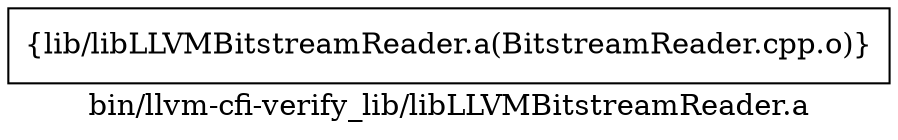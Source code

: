 digraph "bin/llvm-cfi-verify_lib/libLLVMBitstreamReader.a" {
	label="bin/llvm-cfi-verify_lib/libLLVMBitstreamReader.a";
	rankdir=LR;

	Node0x557ff1ff95f8 [shape=record,shape=box,group=0,label="{lib/libLLVMBitstreamReader.a(BitstreamReader.cpp.o)}"];
}
